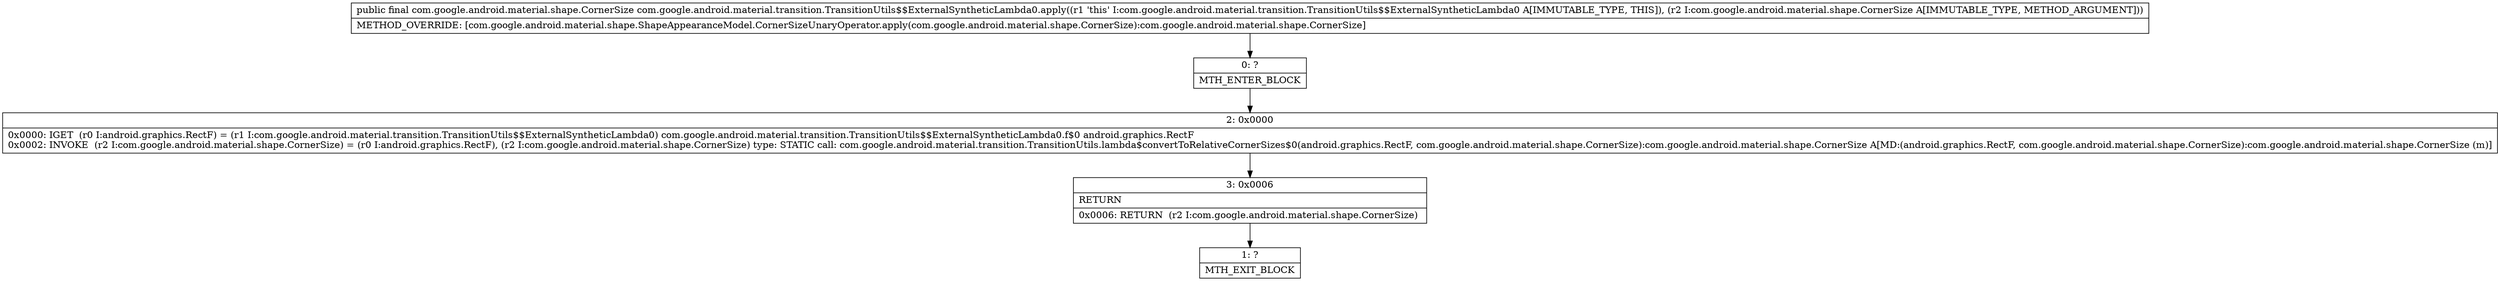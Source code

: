 digraph "CFG forcom.google.android.material.transition.TransitionUtils$$ExternalSyntheticLambda0.apply(Lcom\/google\/android\/material\/shape\/CornerSize;)Lcom\/google\/android\/material\/shape\/CornerSize;" {
Node_0 [shape=record,label="{0\:\ ?|MTH_ENTER_BLOCK\l}"];
Node_2 [shape=record,label="{2\:\ 0x0000|0x0000: IGET  (r0 I:android.graphics.RectF) = (r1 I:com.google.android.material.transition.TransitionUtils$$ExternalSyntheticLambda0) com.google.android.material.transition.TransitionUtils$$ExternalSyntheticLambda0.f$0 android.graphics.RectF \l0x0002: INVOKE  (r2 I:com.google.android.material.shape.CornerSize) = (r0 I:android.graphics.RectF), (r2 I:com.google.android.material.shape.CornerSize) type: STATIC call: com.google.android.material.transition.TransitionUtils.lambda$convertToRelativeCornerSizes$0(android.graphics.RectF, com.google.android.material.shape.CornerSize):com.google.android.material.shape.CornerSize A[MD:(android.graphics.RectF, com.google.android.material.shape.CornerSize):com.google.android.material.shape.CornerSize (m)]\l}"];
Node_3 [shape=record,label="{3\:\ 0x0006|RETURN\l|0x0006: RETURN  (r2 I:com.google.android.material.shape.CornerSize) \l}"];
Node_1 [shape=record,label="{1\:\ ?|MTH_EXIT_BLOCK\l}"];
MethodNode[shape=record,label="{public final com.google.android.material.shape.CornerSize com.google.android.material.transition.TransitionUtils$$ExternalSyntheticLambda0.apply((r1 'this' I:com.google.android.material.transition.TransitionUtils$$ExternalSyntheticLambda0 A[IMMUTABLE_TYPE, THIS]), (r2 I:com.google.android.material.shape.CornerSize A[IMMUTABLE_TYPE, METHOD_ARGUMENT]))  | METHOD_OVERRIDE: [com.google.android.material.shape.ShapeAppearanceModel.CornerSizeUnaryOperator.apply(com.google.android.material.shape.CornerSize):com.google.android.material.shape.CornerSize]\l}"];
MethodNode -> Node_0;Node_0 -> Node_2;
Node_2 -> Node_3;
Node_3 -> Node_1;
}

